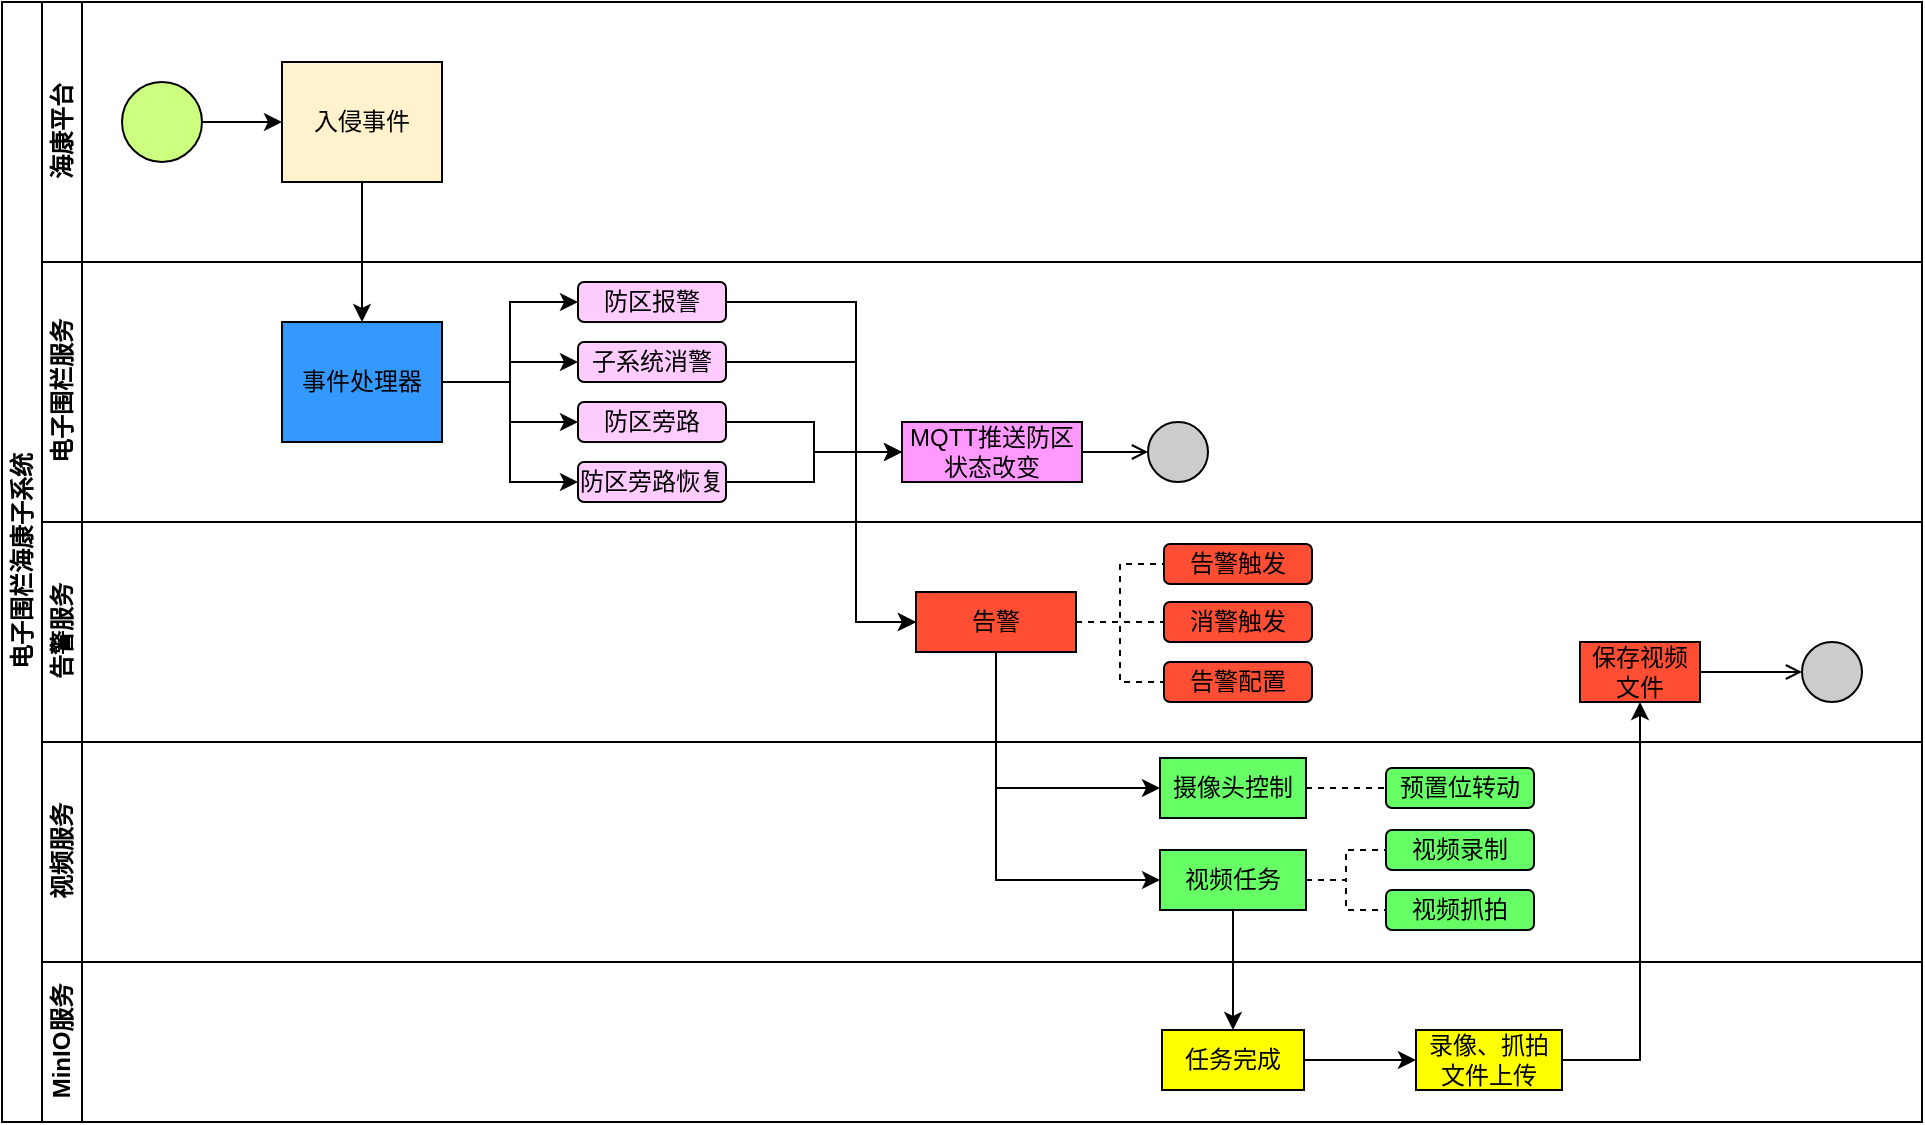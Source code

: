 <mxfile version="21.6.8" type="github">
  <diagram id="prtHgNgQTEPvFCAcTncT" name="Page-1">
    <mxGraphModel dx="1195" dy="637" grid="1" gridSize="10" guides="1" tooltips="1" connect="1" arrows="1" fold="1" page="1" pageScale="1" pageWidth="827" pageHeight="1169" math="0" shadow="0">
      <root>
        <mxCell id="0" />
        <mxCell id="1" parent="0" />
        <mxCell id="dNxyNK7c78bLwvsdeMH5-19" value="电子围栏海康子系统" style="swimlane;html=1;childLayout=stackLayout;resizeParent=1;resizeParentMax=0;horizontal=0;startSize=20;horizontalStack=0;" parent="1" vertex="1">
          <mxGeometry x="180" y="90" width="960" height="560" as="geometry" />
        </mxCell>
        <mxCell id="dNxyNK7c78bLwvsdeMH5-20" value="海康平台" style="swimlane;html=1;startSize=20;horizontal=0;" parent="dNxyNK7c78bLwvsdeMH5-19" vertex="1">
          <mxGeometry x="20" width="940" height="130" as="geometry">
            <mxRectangle x="20" width="430" height="30" as="alternateBounds" />
          </mxGeometry>
        </mxCell>
        <mxCell id="dNxyNK7c78bLwvsdeMH5-25" value="" style="edgeStyle=orthogonalEdgeStyle;rounded=0;orthogonalLoop=1;jettySize=auto;html=1;" parent="dNxyNK7c78bLwvsdeMH5-20" source="dNxyNK7c78bLwvsdeMH5-23" target="dNxyNK7c78bLwvsdeMH5-24" edge="1">
          <mxGeometry relative="1" as="geometry" />
        </mxCell>
        <mxCell id="dNxyNK7c78bLwvsdeMH5-23" value="" style="ellipse;whiteSpace=wrap;html=1;fillColor=#CCFF80;" parent="dNxyNK7c78bLwvsdeMH5-20" vertex="1">
          <mxGeometry x="40" y="40" width="40" height="40" as="geometry" />
        </mxCell>
        <mxCell id="dNxyNK7c78bLwvsdeMH5-24" value="入侵事件" style="rounded=0;whiteSpace=wrap;html=1;fontFamily=Helvetica;fontSize=12;fontColor=#000000;align=center;fillColor=#FFF2CC;" parent="dNxyNK7c78bLwvsdeMH5-20" vertex="1">
          <mxGeometry x="120" y="30" width="80" height="60" as="geometry" />
        </mxCell>
        <mxCell id="dNxyNK7c78bLwvsdeMH5-21" value="电子围栏服务" style="swimlane;html=1;startSize=20;horizontal=0;" parent="dNxyNK7c78bLwvsdeMH5-19" vertex="1">
          <mxGeometry x="20" y="130" width="940" height="130" as="geometry">
            <mxRectangle x="20" y="30" width="430" height="30" as="alternateBounds" />
          </mxGeometry>
        </mxCell>
        <mxCell id="dNxyNK7c78bLwvsdeMH5-29" value="" style="edgeStyle=orthogonalEdgeStyle;rounded=0;orthogonalLoop=1;jettySize=auto;html=1;endArrow=classic;endFill=1;entryX=0;entryY=0.5;entryDx=0;entryDy=0;" parent="dNxyNK7c78bLwvsdeMH5-21" source="dNxyNK7c78bLwvsdeMH5-26" target="59kwaaPWuVEztnF6kCBR-23" edge="1">
          <mxGeometry relative="1" as="geometry">
            <mxPoint x="260" y="60" as="targetPoint" />
          </mxGeometry>
        </mxCell>
        <mxCell id="59kwaaPWuVEztnF6kCBR-27" style="edgeStyle=orthogonalEdgeStyle;rounded=0;orthogonalLoop=1;jettySize=auto;html=1;entryX=0;entryY=0.5;entryDx=0;entryDy=0;" edge="1" parent="dNxyNK7c78bLwvsdeMH5-21" source="dNxyNK7c78bLwvsdeMH5-26" target="59kwaaPWuVEztnF6kCBR-24">
          <mxGeometry relative="1" as="geometry" />
        </mxCell>
        <mxCell id="59kwaaPWuVEztnF6kCBR-28" style="edgeStyle=orthogonalEdgeStyle;rounded=0;orthogonalLoop=1;jettySize=auto;html=1;entryX=0;entryY=0.5;entryDx=0;entryDy=0;" edge="1" parent="dNxyNK7c78bLwvsdeMH5-21" source="dNxyNK7c78bLwvsdeMH5-26" target="59kwaaPWuVEztnF6kCBR-25">
          <mxGeometry relative="1" as="geometry" />
        </mxCell>
        <mxCell id="59kwaaPWuVEztnF6kCBR-29" style="edgeStyle=orthogonalEdgeStyle;rounded=0;orthogonalLoop=1;jettySize=auto;html=1;entryX=0;entryY=0.5;entryDx=0;entryDy=0;" edge="1" parent="dNxyNK7c78bLwvsdeMH5-21" source="dNxyNK7c78bLwvsdeMH5-26" target="59kwaaPWuVEztnF6kCBR-26">
          <mxGeometry relative="1" as="geometry" />
        </mxCell>
        <mxCell id="dNxyNK7c78bLwvsdeMH5-26" value="事件处理器" style="rounded=0;whiteSpace=wrap;html=1;fontFamily=Helvetica;fontSize=12;fontColor=#000000;align=center;fillColor=#3399FF;" parent="dNxyNK7c78bLwvsdeMH5-21" vertex="1">
          <mxGeometry x="120" y="30" width="80" height="60" as="geometry" />
        </mxCell>
        <mxCell id="59kwaaPWuVEztnF6kCBR-23" value="防区报警" style="rounded=1;whiteSpace=wrap;html=1;fillColor=#FFCCFF;" vertex="1" parent="dNxyNK7c78bLwvsdeMH5-21">
          <mxGeometry x="268" y="10" width="74" height="20" as="geometry" />
        </mxCell>
        <mxCell id="59kwaaPWuVEztnF6kCBR-24" value="子系统消警" style="rounded=1;whiteSpace=wrap;html=1;fillColor=#FFCCFF;" vertex="1" parent="dNxyNK7c78bLwvsdeMH5-21">
          <mxGeometry x="268" y="40" width="74" height="20" as="geometry" />
        </mxCell>
        <mxCell id="59kwaaPWuVEztnF6kCBR-32" style="edgeStyle=orthogonalEdgeStyle;rounded=0;orthogonalLoop=1;jettySize=auto;html=1;entryX=0;entryY=0.5;entryDx=0;entryDy=0;" edge="1" parent="dNxyNK7c78bLwvsdeMH5-21" source="59kwaaPWuVEztnF6kCBR-25" target="59kwaaPWuVEztnF6kCBR-30">
          <mxGeometry relative="1" as="geometry" />
        </mxCell>
        <mxCell id="59kwaaPWuVEztnF6kCBR-25" value="防区旁路" style="rounded=1;whiteSpace=wrap;html=1;fillColor=#FFCCFF;" vertex="1" parent="dNxyNK7c78bLwvsdeMH5-21">
          <mxGeometry x="268" y="70" width="74" height="20" as="geometry" />
        </mxCell>
        <mxCell id="59kwaaPWuVEztnF6kCBR-33" style="edgeStyle=orthogonalEdgeStyle;rounded=0;orthogonalLoop=1;jettySize=auto;html=1;exitX=1;exitY=0.5;exitDx=0;exitDy=0;entryX=0;entryY=0.5;entryDx=0;entryDy=0;" edge="1" parent="dNxyNK7c78bLwvsdeMH5-21" source="59kwaaPWuVEztnF6kCBR-26" target="59kwaaPWuVEztnF6kCBR-30">
          <mxGeometry relative="1" as="geometry" />
        </mxCell>
        <mxCell id="59kwaaPWuVEztnF6kCBR-26" value="防区旁路恢复" style="rounded=1;whiteSpace=wrap;html=1;fillColor=#FFCCFF;" vertex="1" parent="dNxyNK7c78bLwvsdeMH5-21">
          <mxGeometry x="268" y="100" width="74" height="20" as="geometry" />
        </mxCell>
        <mxCell id="59kwaaPWuVEztnF6kCBR-30" value="MQTT推送防区状态改变" style="rounded=0;whiteSpace=wrap;html=1;fillColor=#FF99FF;" vertex="1" parent="dNxyNK7c78bLwvsdeMH5-21">
          <mxGeometry x="430" y="80" width="90" height="30" as="geometry" />
        </mxCell>
        <mxCell id="59kwaaPWuVEztnF6kCBR-49" value="" style="ellipse;html=1;fillColor=#CCCCCC;" vertex="1" parent="dNxyNK7c78bLwvsdeMH5-21">
          <mxGeometry x="553" y="80" width="30" height="30" as="geometry" />
        </mxCell>
        <mxCell id="59kwaaPWuVEztnF6kCBR-50" value="" style="endArrow=open;html=1;rounded=0;align=center;verticalAlign=top;endFill=0;labelBackgroundColor=none;endSize=6;exitX=1;exitY=0.5;exitDx=0;exitDy=0;" edge="1" target="59kwaaPWuVEztnF6kCBR-49" parent="dNxyNK7c78bLwvsdeMH5-21" source="59kwaaPWuVEztnF6kCBR-30">
          <mxGeometry relative="1" as="geometry">
            <mxPoint x="561" y="95" as="sourcePoint" />
          </mxGeometry>
        </mxCell>
        <mxCell id="dNxyNK7c78bLwvsdeMH5-22" value="告警服务" style="swimlane;html=1;startSize=20;horizontal=0;" parent="dNxyNK7c78bLwvsdeMH5-19" vertex="1">
          <mxGeometry x="20" y="260" width="940" height="110" as="geometry">
            <mxRectangle x="20" y="60" width="430" height="30" as="alternateBounds" />
          </mxGeometry>
        </mxCell>
        <mxCell id="59kwaaPWuVEztnF6kCBR-40" style="rounded=0;orthogonalLoop=1;jettySize=auto;html=1;entryX=0;entryY=0.5;entryDx=0;entryDy=0;edgeStyle=orthogonalEdgeStyle;endArrow=none;endFill=0;dashed=1;" edge="1" parent="dNxyNK7c78bLwvsdeMH5-22" source="dNxyNK7c78bLwvsdeMH5-34" target="59kwaaPWuVEztnF6kCBR-35">
          <mxGeometry relative="1" as="geometry" />
        </mxCell>
        <mxCell id="59kwaaPWuVEztnF6kCBR-41" style="edgeStyle=orthogonalEdgeStyle;rounded=0;orthogonalLoop=1;jettySize=auto;html=1;entryX=0;entryY=0.5;entryDx=0;entryDy=0;endArrow=none;endFill=0;dashed=1;" edge="1" parent="dNxyNK7c78bLwvsdeMH5-22" source="dNxyNK7c78bLwvsdeMH5-34" target="59kwaaPWuVEztnF6kCBR-36">
          <mxGeometry relative="1" as="geometry" />
        </mxCell>
        <mxCell id="59kwaaPWuVEztnF6kCBR-42" style="edgeStyle=orthogonalEdgeStyle;rounded=0;orthogonalLoop=1;jettySize=auto;html=1;entryX=0;entryY=0.5;entryDx=0;entryDy=0;endArrow=none;endFill=0;dashed=1;" edge="1" parent="dNxyNK7c78bLwvsdeMH5-22" source="dNxyNK7c78bLwvsdeMH5-34" target="59kwaaPWuVEztnF6kCBR-37">
          <mxGeometry relative="1" as="geometry" />
        </mxCell>
        <mxCell id="dNxyNK7c78bLwvsdeMH5-34" value="告警" style="rounded=0;whiteSpace=wrap;html=1;fontFamily=Helvetica;fontSize=12;fontColor=#000000;align=center;fillColor=#FF4E33;" parent="dNxyNK7c78bLwvsdeMH5-22" vertex="1">
          <mxGeometry x="437" y="35" width="80" height="30" as="geometry" />
        </mxCell>
        <mxCell id="59kwaaPWuVEztnF6kCBR-35" value="告警触发" style="rounded=1;whiteSpace=wrap;html=1;fillColor=#FF4E33;" vertex="1" parent="dNxyNK7c78bLwvsdeMH5-22">
          <mxGeometry x="561" y="11" width="74" height="20" as="geometry" />
        </mxCell>
        <mxCell id="59kwaaPWuVEztnF6kCBR-36" value="消警触发" style="rounded=1;whiteSpace=wrap;html=1;fillColor=#FF4E33;" vertex="1" parent="dNxyNK7c78bLwvsdeMH5-22">
          <mxGeometry x="561" y="40" width="74" height="20" as="geometry" />
        </mxCell>
        <mxCell id="59kwaaPWuVEztnF6kCBR-37" value="告警配置" style="rounded=1;whiteSpace=wrap;html=1;fillColor=#FF4E33;" vertex="1" parent="dNxyNK7c78bLwvsdeMH5-22">
          <mxGeometry x="561" y="70" width="74" height="20" as="geometry" />
        </mxCell>
        <mxCell id="59kwaaPWuVEztnF6kCBR-67" value="保存视频文件" style="rounded=0;whiteSpace=wrap;html=1;fillColor=#FF4E33;" vertex="1" parent="dNxyNK7c78bLwvsdeMH5-22">
          <mxGeometry x="769" y="60" width="60" height="30" as="geometry" />
        </mxCell>
        <mxCell id="59kwaaPWuVEztnF6kCBR-69" value="" style="ellipse;html=1;fillColor=#CCCCCC;" vertex="1" parent="dNxyNK7c78bLwvsdeMH5-22">
          <mxGeometry x="880" y="60" width="30" height="30" as="geometry" />
        </mxCell>
        <mxCell id="59kwaaPWuVEztnF6kCBR-70" value="" style="endArrow=open;html=1;rounded=0;align=center;verticalAlign=top;endFill=0;labelBackgroundColor=none;endSize=6;exitX=1;exitY=0.5;exitDx=0;exitDy=0;" edge="1" target="59kwaaPWuVEztnF6kCBR-69" parent="dNxyNK7c78bLwvsdeMH5-22" source="59kwaaPWuVEztnF6kCBR-67">
          <mxGeometry relative="1" as="geometry">
            <mxPoint x="840" y="75" as="sourcePoint" />
          </mxGeometry>
        </mxCell>
        <mxCell id="59kwaaPWuVEztnF6kCBR-6" value="视频服务" style="swimlane;html=1;startSize=20;horizontal=0;" vertex="1" parent="dNxyNK7c78bLwvsdeMH5-19">
          <mxGeometry x="20" y="370" width="940" height="110" as="geometry">
            <mxRectangle x="20" y="60" width="430" height="30" as="alternateBounds" />
          </mxGeometry>
        </mxCell>
        <mxCell id="59kwaaPWuVEztnF6kCBR-59" style="edgeStyle=orthogonalEdgeStyle;rounded=0;orthogonalLoop=1;jettySize=auto;html=1;exitX=1;exitY=0.5;exitDx=0;exitDy=0;entryX=0;entryY=0.5;entryDx=0;entryDy=0;dashed=1;endArrow=none;endFill=0;" edge="1" parent="59kwaaPWuVEztnF6kCBR-6" source="59kwaaPWuVEztnF6kCBR-8" target="59kwaaPWuVEztnF6kCBR-52">
          <mxGeometry relative="1" as="geometry" />
        </mxCell>
        <mxCell id="59kwaaPWuVEztnF6kCBR-8" value="摄像头控制" style="rounded=0;whiteSpace=wrap;html=1;fontFamily=Helvetica;fontSize=12;fontColor=#000000;align=center;fillColor=#66FF66;" vertex="1" parent="59kwaaPWuVEztnF6kCBR-6">
          <mxGeometry x="559" y="8" width="73" height="30" as="geometry" />
        </mxCell>
        <mxCell id="59kwaaPWuVEztnF6kCBR-57" style="edgeStyle=orthogonalEdgeStyle;rounded=0;orthogonalLoop=1;jettySize=auto;html=1;exitX=1;exitY=0.5;exitDx=0;exitDy=0;entryX=0;entryY=0.5;entryDx=0;entryDy=0;endArrow=none;endFill=0;dashed=1;" edge="1" parent="59kwaaPWuVEztnF6kCBR-6" source="59kwaaPWuVEztnF6kCBR-51" target="59kwaaPWuVEztnF6kCBR-53">
          <mxGeometry relative="1" as="geometry" />
        </mxCell>
        <mxCell id="59kwaaPWuVEztnF6kCBR-58" style="edgeStyle=orthogonalEdgeStyle;rounded=0;orthogonalLoop=1;jettySize=auto;html=1;endArrow=none;endFill=0;dashed=1;" edge="1" parent="59kwaaPWuVEztnF6kCBR-6" source="59kwaaPWuVEztnF6kCBR-51" target="59kwaaPWuVEztnF6kCBR-54">
          <mxGeometry relative="1" as="geometry" />
        </mxCell>
        <mxCell id="59kwaaPWuVEztnF6kCBR-51" value="视频任务" style="rounded=0;whiteSpace=wrap;html=1;fontFamily=Helvetica;fontSize=12;fontColor=#000000;align=center;fillColor=#66FF66;" vertex="1" parent="59kwaaPWuVEztnF6kCBR-6">
          <mxGeometry x="559" y="54" width="73" height="30" as="geometry" />
        </mxCell>
        <mxCell id="59kwaaPWuVEztnF6kCBR-52" value="预置位转动" style="rounded=1;whiteSpace=wrap;html=1;fillColor=#66FF66;" vertex="1" parent="59kwaaPWuVEztnF6kCBR-6">
          <mxGeometry x="672" y="13" width="74" height="20" as="geometry" />
        </mxCell>
        <mxCell id="59kwaaPWuVEztnF6kCBR-53" value="视频录制" style="rounded=1;whiteSpace=wrap;html=1;fillColor=#66FF66;" vertex="1" parent="59kwaaPWuVEztnF6kCBR-6">
          <mxGeometry x="672" y="44" width="74" height="20" as="geometry" />
        </mxCell>
        <mxCell id="59kwaaPWuVEztnF6kCBR-54" value="视频抓拍" style="rounded=1;whiteSpace=wrap;html=1;fillColor=#66FF66;" vertex="1" parent="59kwaaPWuVEztnF6kCBR-6">
          <mxGeometry x="672" y="74" width="74" height="20" as="geometry" />
        </mxCell>
        <mxCell id="59kwaaPWuVEztnF6kCBR-22" style="edgeStyle=orthogonalEdgeStyle;rounded=0;orthogonalLoop=1;jettySize=auto;html=1;exitX=0.5;exitY=1;exitDx=0;exitDy=0;entryX=0.5;entryY=0;entryDx=0;entryDy=0;" edge="1" parent="dNxyNK7c78bLwvsdeMH5-19" source="dNxyNK7c78bLwvsdeMH5-24" target="dNxyNK7c78bLwvsdeMH5-26">
          <mxGeometry relative="1" as="geometry" />
        </mxCell>
        <mxCell id="59kwaaPWuVEztnF6kCBR-43" style="edgeStyle=orthogonalEdgeStyle;rounded=0;orthogonalLoop=1;jettySize=auto;html=1;entryX=0;entryY=0.5;entryDx=0;entryDy=0;" edge="1" parent="dNxyNK7c78bLwvsdeMH5-19" source="59kwaaPWuVEztnF6kCBR-23" target="dNxyNK7c78bLwvsdeMH5-34">
          <mxGeometry relative="1" as="geometry">
            <Array as="points">
              <mxPoint x="427" y="150" />
              <mxPoint x="427" y="310" />
            </Array>
          </mxGeometry>
        </mxCell>
        <mxCell id="59kwaaPWuVEztnF6kCBR-44" style="edgeStyle=orthogonalEdgeStyle;rounded=0;orthogonalLoop=1;jettySize=auto;html=1;entryX=0;entryY=0.5;entryDx=0;entryDy=0;" edge="1" parent="dNxyNK7c78bLwvsdeMH5-19" target="dNxyNK7c78bLwvsdeMH5-34">
          <mxGeometry relative="1" as="geometry">
            <mxPoint x="362" y="180.029" as="sourcePoint" />
            <mxPoint x="442" y="310" as="targetPoint" />
            <Array as="points">
              <mxPoint x="427" y="180" />
              <mxPoint x="427" y="310" />
            </Array>
          </mxGeometry>
        </mxCell>
        <mxCell id="59kwaaPWuVEztnF6kCBR-61" style="edgeStyle=orthogonalEdgeStyle;rounded=0;orthogonalLoop=1;jettySize=auto;html=1;exitX=0.5;exitY=1;exitDx=0;exitDy=0;entryX=0;entryY=0.5;entryDx=0;entryDy=0;" edge="1" parent="dNxyNK7c78bLwvsdeMH5-19" source="dNxyNK7c78bLwvsdeMH5-34" target="59kwaaPWuVEztnF6kCBR-8">
          <mxGeometry relative="1" as="geometry" />
        </mxCell>
        <mxCell id="59kwaaPWuVEztnF6kCBR-62" style="edgeStyle=orthogonalEdgeStyle;rounded=0;orthogonalLoop=1;jettySize=auto;html=1;exitX=0.5;exitY=1;exitDx=0;exitDy=0;entryX=0;entryY=0.5;entryDx=0;entryDy=0;" edge="1" parent="dNxyNK7c78bLwvsdeMH5-19" source="dNxyNK7c78bLwvsdeMH5-34" target="59kwaaPWuVEztnF6kCBR-51">
          <mxGeometry relative="1" as="geometry">
            <Array as="points">
              <mxPoint x="497" y="439" />
            </Array>
          </mxGeometry>
        </mxCell>
        <mxCell id="59kwaaPWuVEztnF6kCBR-65" style="edgeStyle=orthogonalEdgeStyle;rounded=0;orthogonalLoop=1;jettySize=auto;html=1;entryX=0.5;entryY=0;entryDx=0;entryDy=0;" edge="1" parent="dNxyNK7c78bLwvsdeMH5-19" source="59kwaaPWuVEztnF6kCBR-51" target="59kwaaPWuVEztnF6kCBR-64">
          <mxGeometry relative="1" as="geometry" />
        </mxCell>
        <mxCell id="59kwaaPWuVEztnF6kCBR-18" value="MinIO服务" style="swimlane;html=1;startSize=20;horizontal=0;" vertex="1" parent="dNxyNK7c78bLwvsdeMH5-19">
          <mxGeometry x="20" y="480" width="940" height="80" as="geometry">
            <mxRectangle x="20" y="60" width="430" height="30" as="alternateBounds" />
          </mxGeometry>
        </mxCell>
        <mxCell id="59kwaaPWuVEztnF6kCBR-63" value="录像、抓拍文件上传" style="rounded=0;whiteSpace=wrap;html=1;fillColor=#FFFF00;" vertex="1" parent="59kwaaPWuVEztnF6kCBR-18">
          <mxGeometry x="687" y="34" width="73" height="30" as="geometry" />
        </mxCell>
        <mxCell id="59kwaaPWuVEztnF6kCBR-66" style="edgeStyle=orthogonalEdgeStyle;rounded=0;orthogonalLoop=1;jettySize=auto;html=1;entryX=0;entryY=0.5;entryDx=0;entryDy=0;" edge="1" parent="59kwaaPWuVEztnF6kCBR-18" source="59kwaaPWuVEztnF6kCBR-64" target="59kwaaPWuVEztnF6kCBR-63">
          <mxGeometry relative="1" as="geometry" />
        </mxCell>
        <mxCell id="59kwaaPWuVEztnF6kCBR-64" value="任务完成" style="rounded=0;whiteSpace=wrap;html=1;fillColor=#FFFF00;" vertex="1" parent="59kwaaPWuVEztnF6kCBR-18">
          <mxGeometry x="560" y="34" width="71" height="30" as="geometry" />
        </mxCell>
        <mxCell id="59kwaaPWuVEztnF6kCBR-68" style="edgeStyle=orthogonalEdgeStyle;rounded=0;orthogonalLoop=1;jettySize=auto;html=1;entryX=0.5;entryY=1;entryDx=0;entryDy=0;" edge="1" parent="dNxyNK7c78bLwvsdeMH5-19" source="59kwaaPWuVEztnF6kCBR-63" target="59kwaaPWuVEztnF6kCBR-67">
          <mxGeometry relative="1" as="geometry" />
        </mxCell>
      </root>
    </mxGraphModel>
  </diagram>
</mxfile>
